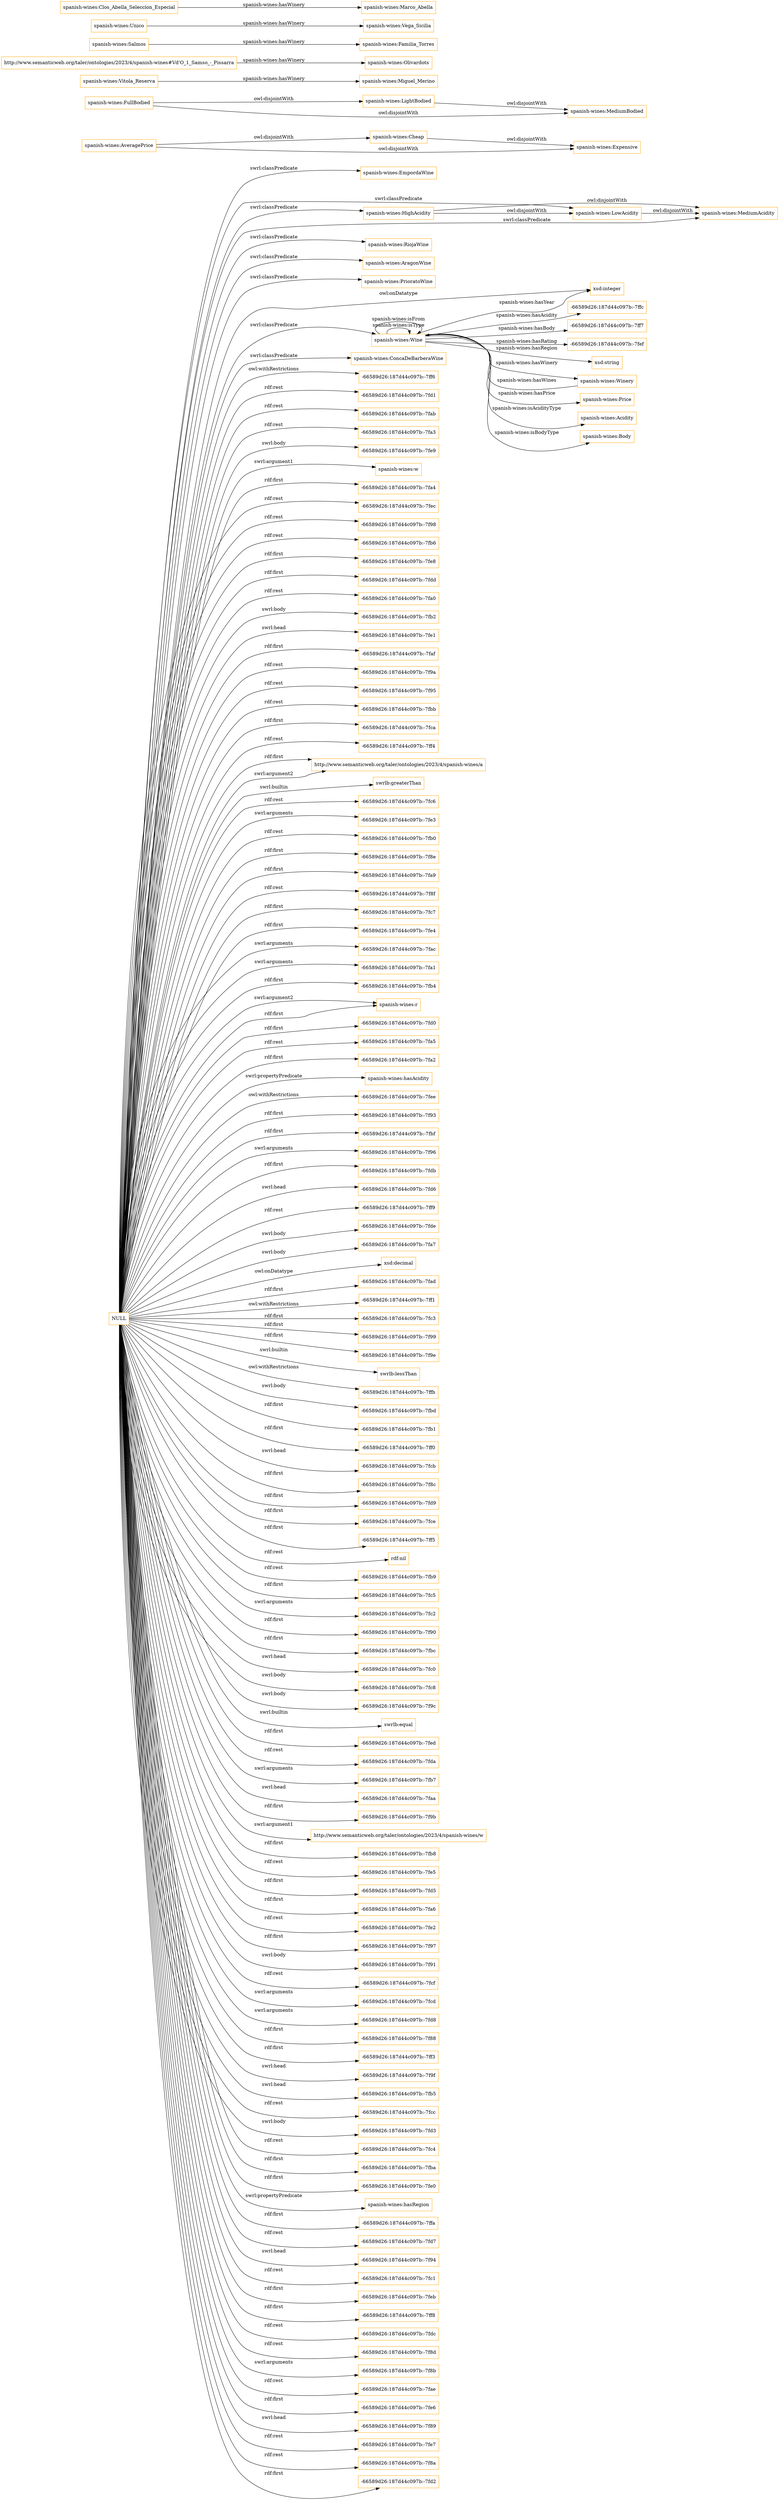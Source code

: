 digraph ar2dtool_diagram { 
rankdir=LR;
size="1501"
node [shape = rectangle, color="orange"]; "spanish-wines:EmpordaWine" "spanish-wines:MediumAcidity" "spanish-wines:Winery" "spanish-wines:RiojaWine" "spanish-wines:LowAcidity" "spanish-wines:Price" "spanish-wines:Cheap" "spanish-wines:Acidity" "spanish-wines:HighAcidity" "spanish-wines:Expensive" "spanish-wines:FullBodied" "spanish-wines:AragonWine" "spanish-wines:PrioratoWine" "spanish-wines:AveragePrice" "spanish-wines:Body" "spanish-wines:LightBodied" "spanish-wines:MediumBodied" "spanish-wines:Wine" "spanish-wines:ConcaDeBarberaWine" ; /*classes style*/
	"NULL" -> "-66589d26:187d44c097b:-7ff6" [ label = "owl:withRestrictions" ];
	"NULL" -> "-66589d26:187d44c097b:-7fd1" [ label = "rdf:rest" ];
	"NULL" -> "-66589d26:187d44c097b:-7fab" [ label = "rdf:rest" ];
	"NULL" -> "-66589d26:187d44c097b:-7fa3" [ label = "rdf:rest" ];
	"NULL" -> "-66589d26:187d44c097b:-7fe9" [ label = "swrl:body" ];
	"NULL" -> "spanish-wines:w" [ label = "swrl:argument1" ];
	"NULL" -> "-66589d26:187d44c097b:-7fa4" [ label = "rdf:first" ];
	"NULL" -> "-66589d26:187d44c097b:-7fec" [ label = "rdf:rest" ];
	"NULL" -> "-66589d26:187d44c097b:-7f98" [ label = "rdf:rest" ];
	"NULL" -> "spanish-wines:EmpordaWine" [ label = "swrl:classPredicate" ];
	"NULL" -> "-66589d26:187d44c097b:-7fb6" [ label = "rdf:rest" ];
	"NULL" -> "-66589d26:187d44c097b:-7fe8" [ label = "rdf:first" ];
	"NULL" -> "-66589d26:187d44c097b:-7fdd" [ label = "rdf:first" ];
	"NULL" -> "-66589d26:187d44c097b:-7fa0" [ label = "rdf:rest" ];
	"NULL" -> "-66589d26:187d44c097b:-7fb2" [ label = "swrl:body" ];
	"NULL" -> "-66589d26:187d44c097b:-7fe1" [ label = "swrl:head" ];
	"NULL" -> "-66589d26:187d44c097b:-7faf" [ label = "rdf:first" ];
	"NULL" -> "-66589d26:187d44c097b:-7f9a" [ label = "rdf:rest" ];
	"NULL" -> "-66589d26:187d44c097b:-7f95" [ label = "rdf:rest" ];
	"NULL" -> "-66589d26:187d44c097b:-7fbb" [ label = "rdf:rest" ];
	"NULL" -> "-66589d26:187d44c097b:-7fca" [ label = "rdf:first" ];
	"NULL" -> "xsd:integer" [ label = "owl:onDatatype" ];
	"NULL" -> "spanish-wines:RiojaWine" [ label = "swrl:classPredicate" ];
	"NULL" -> "-66589d26:187d44c097b:-7ff4" [ label = "rdf:rest" ];
	"NULL" -> "http://www.semanticweb.org/taler/ontologies/2023/4/spanish-wines/a" [ label = "swrl:argument2" ];
	"NULL" -> "swrlb:greaterThan" [ label = "swrl:builtin" ];
	"NULL" -> "-66589d26:187d44c097b:-7fc6" [ label = "rdf:rest" ];
	"NULL" -> "-66589d26:187d44c097b:-7fe3" [ label = "swrl:arguments" ];
	"NULL" -> "spanish-wines:PrioratoWine" [ label = "swrl:classPredicate" ];
	"NULL" -> "-66589d26:187d44c097b:-7fb0" [ label = "rdf:rest" ];
	"NULL" -> "-66589d26:187d44c097b:-7f8e" [ label = "rdf:first" ];
	"NULL" -> "-66589d26:187d44c097b:-7fa9" [ label = "rdf:first" ];
	"NULL" -> "-66589d26:187d44c097b:-7f8f" [ label = "rdf:rest" ];
	"NULL" -> "-66589d26:187d44c097b:-7fc7" [ label = "rdf:first" ];
	"NULL" -> "spanish-wines:HighAcidity" [ label = "swrl:classPredicate" ];
	"NULL" -> "-66589d26:187d44c097b:-7fe4" [ label = "rdf:first" ];
	"NULL" -> "-66589d26:187d44c097b:-7fac" [ label = "swrl:arguments" ];
	"NULL" -> "-66589d26:187d44c097b:-7fa1" [ label = "swrl:arguments" ];
	"NULL" -> "-66589d26:187d44c097b:-7fb4" [ label = "rdf:first" ];
	"NULL" -> "spanish-wines:r" [ label = "rdf:first" ];
	"NULL" -> "-66589d26:187d44c097b:-7fd0" [ label = "rdf:first" ];
	"NULL" -> "-66589d26:187d44c097b:-7fa5" [ label = "rdf:rest" ];
	"NULL" -> "-66589d26:187d44c097b:-7fa2" [ label = "rdf:first" ];
	"NULL" -> "spanish-wines:hasAcidity" [ label = "swrl:propertyPredicate" ];
	"NULL" -> "-66589d26:187d44c097b:-7fee" [ label = "owl:withRestrictions" ];
	"NULL" -> "-66589d26:187d44c097b:-7f93" [ label = "rdf:first" ];
	"NULL" -> "-66589d26:187d44c097b:-7fbf" [ label = "rdf:first" ];
	"NULL" -> "-66589d26:187d44c097b:-7f96" [ label = "swrl:arguments" ];
	"NULL" -> "-66589d26:187d44c097b:-7fdb" [ label = "rdf:first" ];
	"NULL" -> "spanish-wines:AragonWine" [ label = "swrl:classPredicate" ];
	"NULL" -> "-66589d26:187d44c097b:-7fd6" [ label = "swrl:head" ];
	"NULL" -> "-66589d26:187d44c097b:-7ff9" [ label = "rdf:rest" ];
	"NULL" -> "-66589d26:187d44c097b:-7fde" [ label = "swrl:body" ];
	"NULL" -> "-66589d26:187d44c097b:-7fa7" [ label = "swrl:body" ];
	"NULL" -> "xsd:decimal" [ label = "owl:onDatatype" ];
	"NULL" -> "-66589d26:187d44c097b:-7fad" [ label = "rdf:first" ];
	"NULL" -> "spanish-wines:ConcaDeBarberaWine" [ label = "swrl:classPredicate" ];
	"NULL" -> "-66589d26:187d44c097b:-7ff1" [ label = "owl:withRestrictions" ];
	"NULL" -> "-66589d26:187d44c097b:-7fc3" [ label = "rdf:first" ];
	"NULL" -> "-66589d26:187d44c097b:-7f99" [ label = "rdf:first" ];
	"NULL" -> "spanish-wines:LowAcidity" [ label = "swrl:classPredicate" ];
	"NULL" -> "-66589d26:187d44c097b:-7f9e" [ label = "rdf:first" ];
	"NULL" -> "swrlb:lessThan" [ label = "swrl:builtin" ];
	"NULL" -> "-66589d26:187d44c097b:-7ffb" [ label = "owl:withRestrictions" ];
	"NULL" -> "-66589d26:187d44c097b:-7fbd" [ label = "swrl:body" ];
	"NULL" -> "-66589d26:187d44c097b:-7fb1" [ label = "rdf:first" ];
	"NULL" -> "-66589d26:187d44c097b:-7ff0" [ label = "rdf:first" ];
	"NULL" -> "-66589d26:187d44c097b:-7fcb" [ label = "swrl:head" ];
	"NULL" -> "-66589d26:187d44c097b:-7f8c" [ label = "rdf:first" ];
	"NULL" -> "-66589d26:187d44c097b:-7fd9" [ label = "rdf:first" ];
	"NULL" -> "-66589d26:187d44c097b:-7fce" [ label = "rdf:first" ];
	"NULL" -> "-66589d26:187d44c097b:-7ff5" [ label = "rdf:first" ];
	"NULL" -> "rdf:nil" [ label = "rdf:rest" ];
	"NULL" -> "-66589d26:187d44c097b:-7fb9" [ label = "rdf:rest" ];
	"NULL" -> "spanish-wines:Wine" [ label = "swrl:classPredicate" ];
	"NULL" -> "-66589d26:187d44c097b:-7fc5" [ label = "rdf:first" ];
	"NULL" -> "-66589d26:187d44c097b:-7fc2" [ label = "swrl:arguments" ];
	"NULL" -> "-66589d26:187d44c097b:-7f90" [ label = "rdf:first" ];
	"NULL" -> "-66589d26:187d44c097b:-7fbc" [ label = "rdf:first" ];
	"NULL" -> "-66589d26:187d44c097b:-7fc0" [ label = "swrl:head" ];
	"NULL" -> "-66589d26:187d44c097b:-7fc8" [ label = "swrl:body" ];
	"NULL" -> "-66589d26:187d44c097b:-7f9c" [ label = "swrl:body" ];
	"NULL" -> "swrlb:equal" [ label = "swrl:builtin" ];
	"NULL" -> "-66589d26:187d44c097b:-7fed" [ label = "rdf:first" ];
	"NULL" -> "-66589d26:187d44c097b:-7fda" [ label = "rdf:rest" ];
	"NULL" -> "-66589d26:187d44c097b:-7fb7" [ label = "swrl:arguments" ];
	"NULL" -> "-66589d26:187d44c097b:-7faa" [ label = "swrl:head" ];
	"NULL" -> "-66589d26:187d44c097b:-7f9b" [ label = "rdf:first" ];
	"NULL" -> "http://www.semanticweb.org/taler/ontologies/2023/4/spanish-wines/w" [ label = "swrl:argument1" ];
	"NULL" -> "-66589d26:187d44c097b:-7fb8" [ label = "rdf:first" ];
	"NULL" -> "-66589d26:187d44c097b:-7fe5" [ label = "rdf:rest" ];
	"NULL" -> "-66589d26:187d44c097b:-7fd5" [ label = "rdf:first" ];
	"NULL" -> "-66589d26:187d44c097b:-7fa6" [ label = "rdf:first" ];
	"NULL" -> "-66589d26:187d44c097b:-7fe2" [ label = "rdf:rest" ];
	"NULL" -> "-66589d26:187d44c097b:-7f97" [ label = "rdf:first" ];
	"NULL" -> "-66589d26:187d44c097b:-7f91" [ label = "swrl:body" ];
	"NULL" -> "spanish-wines:r" [ label = "swrl:argument2" ];
	"NULL" -> "-66589d26:187d44c097b:-7fcf" [ label = "rdf:rest" ];
	"NULL" -> "-66589d26:187d44c097b:-7fcd" [ label = "swrl:arguments" ];
	"NULL" -> "-66589d26:187d44c097b:-7fd8" [ label = "swrl:arguments" ];
	"NULL" -> "-66589d26:187d44c097b:-7f88" [ label = "rdf:first" ];
	"NULL" -> "-66589d26:187d44c097b:-7ff3" [ label = "rdf:first" ];
	"NULL" -> "-66589d26:187d44c097b:-7f9f" [ label = "swrl:head" ];
	"NULL" -> "-66589d26:187d44c097b:-7fb5" [ label = "swrl:head" ];
	"NULL" -> "-66589d26:187d44c097b:-7fcc" [ label = "rdf:rest" ];
	"NULL" -> "-66589d26:187d44c097b:-7fd3" [ label = "swrl:body" ];
	"NULL" -> "-66589d26:187d44c097b:-7fc4" [ label = "rdf:rest" ];
	"NULL" -> "-66589d26:187d44c097b:-7fba" [ label = "rdf:first" ];
	"NULL" -> "-66589d26:187d44c097b:-7fe0" [ label = "rdf:first" ];
	"NULL" -> "spanish-wines:hasRegion" [ label = "swrl:propertyPredicate" ];
	"NULL" -> "-66589d26:187d44c097b:-7ffa" [ label = "rdf:first" ];
	"NULL" -> "-66589d26:187d44c097b:-7fd7" [ label = "rdf:rest" ];
	"NULL" -> "-66589d26:187d44c097b:-7f94" [ label = "swrl:head" ];
	"NULL" -> "-66589d26:187d44c097b:-7fc1" [ label = "rdf:rest" ];
	"NULL" -> "http://www.semanticweb.org/taler/ontologies/2023/4/spanish-wines/a" [ label = "rdf:first" ];
	"NULL" -> "-66589d26:187d44c097b:-7feb" [ label = "rdf:first" ];
	"NULL" -> "-66589d26:187d44c097b:-7ff8" [ label = "rdf:first" ];
	"NULL" -> "-66589d26:187d44c097b:-7fdc" [ label = "rdf:rest" ];
	"NULL" -> "-66589d26:187d44c097b:-7f8d" [ label = "rdf:rest" ];
	"NULL" -> "-66589d26:187d44c097b:-7f8b" [ label = "swrl:arguments" ];
	"NULL" -> "-66589d26:187d44c097b:-7fae" [ label = "rdf:rest" ];
	"NULL" -> "-66589d26:187d44c097b:-7fe6" [ label = "rdf:first" ];
	"NULL" -> "-66589d26:187d44c097b:-7f89" [ label = "swrl:head" ];
	"NULL" -> "-66589d26:187d44c097b:-7fe7" [ label = "rdf:rest" ];
	"NULL" -> "spanish-wines:MediumAcidity" [ label = "swrl:classPredicate" ];
	"NULL" -> "-66589d26:187d44c097b:-7f8a" [ label = "rdf:rest" ];
	"NULL" -> "-66589d26:187d44c097b:-7fd2" [ label = "rdf:first" ];
	"spanish-wines:HighAcidity" -> "spanish-wines:MediumAcidity" [ label = "owl:disjointWith" ];
	"spanish-wines:HighAcidity" -> "spanish-wines:LowAcidity" [ label = "owl:disjointWith" ];
	"spanish-wines:LightBodied" -> "spanish-wines:MediumBodied" [ label = "owl:disjointWith" ];
	"spanish-wines:Vitola_Reserva" -> "spanish-wines:Miguel_Merino" [ label = "spanish-wines:hasWinery" ];
	"spanish-wines:Cheap" -> "spanish-wines:Expensive" [ label = "owl:disjointWith" ];
	"spanish-wines:AveragePrice" -> "spanish-wines:Expensive" [ label = "owl:disjointWith" ];
	"spanish-wines:AveragePrice" -> "spanish-wines:Cheap" [ label = "owl:disjointWith" ];
	"http://www.semanticweb.org/taler/ontologies/2023/4/spanish-wines#Vd'O_1_Samso_-_Pissarra" -> "spanish-wines:Olivardots" [ label = "spanish-wines:hasWinery" ];
	"spanish-wines:FullBodied" -> "spanish-wines:MediumBodied" [ label = "owl:disjointWith" ];
	"spanish-wines:FullBodied" -> "spanish-wines:LightBodied" [ label = "owl:disjointWith" ];
	"spanish-wines:Salmos" -> "spanish-wines:Familia_Torres" [ label = "spanish-wines:hasWinery" ];
	"spanish-wines:Unico" -> "spanish-wines:Vega_Sicilia" [ label = "spanish-wines:hasWinery" ];
	"spanish-wines:LowAcidity" -> "spanish-wines:MediumAcidity" [ label = "owl:disjointWith" ];
	"spanish-wines:Clos_Abella_Seleccion_Especial" -> "spanish-wines:Marco_Abella" [ label = "spanish-wines:hasWinery" ];
	"spanish-wines:Wine" -> "-66589d26:187d44c097b:-7ffc" [ label = "spanish-wines:hasAcidity" ];
	"spanish-wines:Wine" -> "spanish-wines:Wine" [ label = "spanish-wines:isType" ];
	"spanish-wines:Wine" -> "-66589d26:187d44c097b:-7ff7" [ label = "spanish-wines:hasBody" ];
	"spanish-wines:Wine" -> "spanish-wines:Wine" [ label = "spanish-wines:isFrom" ];
	"spanish-wines:Wine" -> "spanish-wines:Price" [ label = "spanish-wines:hasPrice" ];
	"spanish-wines:Winery" -> "spanish-wines:Wine" [ label = "spanish-wines:hasWines" ];
	"spanish-wines:Wine" -> "-66589d26:187d44c097b:-7fef" [ label = "spanish-wines:hasRating" ];
	"spanish-wines:Wine" -> "spanish-wines:Acidity" [ label = "spanish-wines:isAcidityType" ];
	"spanish-wines:Wine" -> "spanish-wines:Winery" [ label = "spanish-wines:hasWinery" ];
	"spanish-wines:Wine" -> "xsd:integer" [ label = "spanish-wines:hasYear" ];
	"spanish-wines:Wine" -> "xsd:string" [ label = "spanish-wines:hasRegion" ];
	"spanish-wines:Wine" -> "spanish-wines:Body" [ label = "spanish-wines:isBodyType" ];

}
